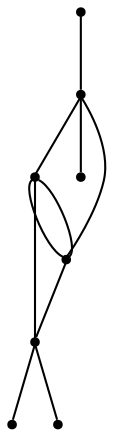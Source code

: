 graph {
  node [shape=point,comment="{\"directed\":false,\"doi\":\"10.1007/978-3-319-50106-2_25\",\"figure\":\"4 (2)\"}"]

  v0 [pos="1184.289672348436,721.5752443680276"]
  v1 [pos="1146.8149193812774,730.4535570984469"]
  v2 [pos="1092.6490652120583,816.3776887996243"]
  v3 [pos="1105.8406732287413,724.702786464831"]
  v4 [pos="1093.2825330291646,638.5973346128135"]
  v5 [pos="1035.4743342942095,729.4763740656447"]
  v6 [pos="1008.068918549245,761.6988057320686"]
  v7 [pos="1007.9563829470242,700.4304628744859"]

  v0 -- v1 [id="-1",pos="1184.289672348436,721.5752443680276 1185.6305931066404,723.2285865535421 1184.0719138120294,725.824806240953 1176.8291930362382,727.7333892069241 1175.8373408969862,728.0251292918109 1174.7579910949821,728.3001458278037 1173.6202671255312,728.5585659901794 1167.9068477953747,729.8420824708767 1160.4681475162386,730.69638239251 1146.8149193812774,730.4535570984469"]
  v1 -- v2 [id="-2",pos="1146.8149193812774,730.4535570984469 1147.115978744868,736.2679312673524 1146.8368255911744,740.0351809031665 1146.4158702660143,743.7815737935921 1145.0156533083064,762.0675981377622 1140.0691102955864,777.6990293424886 1132.947080336586,789.6799578154663 1131.5135430480043,792.0719975960394 1130.0049714265392,794.3223005306639 1128.4171686366226,796.410137049228 1117.9155414538138,811.5581750269907 1104.105027367677,814.6586446867539 1092.6490652120583,816.3776887996243"]
  v1 -- v4 [id="-4",pos="1146.8149193812774,730.4535570984469 1147.8995152277416,713.6354374893662 1144.932352481122,694.5701466368511 1138.6271793358687,678.7428655059147 1137.4145482103697,675.6923757299182 1136.0725782432733,672.8169427223814 1134.6223807892547,670.1123696991713 1124.5166550950332,651.1804221243387 1109.201639046164,640.7914101782006 1093.2825330291646,638.5973346128135"]
  v1 -- v3 [id="-5",pos="1146.8149193812774,730.4535570984469 1137.514509202991,730.9755321249976 1128.5047934762104,730.3088157365848 1121.0410393605011,729.0336292365154 1119.6033052363516,728.7836026424058 1118.2531959517898,728.5168524994023 1116.977993823276,728.225176002154 1108.0723087478493,726.208176112745 1103.2383172344546,723.2494432989307 1105.8406732287413,724.702786464831"]
  v4 -- v5 [id="-6",pos="1093.2825330291646,638.5973346128135 1074.7087377501132,640.9665305342987 1059.2770369547684,651.2888390477764 1049.1545875066922,670.1749399353371 1047.7085232998243,672.8753797620525 1046.3666805095631,675.7424192013232 1045.1581190427967,678.7887121931866 1038.8738028985483,694.5868701857449 1035.9858713203803,713.6438310576323 1035.4743342942095,729.4763740656447"]
  v2 -- v4 [id="-7",pos="1092.6490652120583,816.3776887996243 1071.0872501853823,818.2007304950649 1050.5465379700993,816.188054565066 1031.664338865213,811.2247850389653 1028.0179246407445,810.1496452492387 1024.5632294956351,808.9619553395798 1021.2251555085837,807.6534489169993 1004.6058774243128,801.1358431583416 991.0829101630059,791.7927842759135 983.5108649719572,780.1577725557222 982.3648109197878,778.5450628711325 981.3438352852303,776.9197628341435 980.4603378097356,775.2695364429097 979.5769039226586,773.6193100516758 978.835081441795,771.9440301309204 978.2516577094167,770.2396270717869 977.4390613196551,768.551883973909 976.693105591641,766.8516776989085 976.0179873609425,765.147274639775 973.9884994216961,760.0339382870978 972.5590953802649,754.8707492259308 971.650607656615,749.7740728345092 971.4714154955424,747.8696230650327 971.3672576673532,745.9569069025667 971.3297405009114,744.0482603489572 971.2838932517512,742.1396137953477 971.3130803354745,740.2268976328818 971.3922479155084,738.3182510792723 971.3922479155084,736.3429646806406 971.4297650819502,734.3552151048865 971.4880756609792,732.3548751767332 971.5464498284258,729.066885571388 971.7089818240617,725.7788959660427 972.0256521441972,722.4951031448305 972.1840508926828,720.853143146586 972.3799032191923,719.2155071077515 972.6174695477116,717.573547109507 974.6719477351132,701.4503926971892 978.6100420315621,684.8395210984979 993.0665508530919,670.5457830423683 994.3334228988872,669.1580464223665 995.66693560643,667.7787033706308 997.0796794824242,666.428483457273 998.4299159438216,665.1075138575701 999.859256396835,663.811470612112 1001.3636947711498,662.552944073298 1002.8680695570467,661.290220750351 1004.4475422642449,660.0609445251918 1006.1436361295011,658.8607914384105 1008.8649024648829,656.9062346098907 1011.8236715403664,655.1185317444796 1014.9658296124906,653.443251823724 1018.9956819956775,651.3262921667821 1023.3046875325582,649.3969160430607 1027.8304023969533,647.679922631528 1030.1015899118695,646.8256862975331 1032.4269547586641,646.0172330631717 1034.7981668546188,645.26295649671 1051.6258877721036,640.9372166330056 1069.9996338890774,636.2365640534136 1093.2825330291646,638.5973346128135"]
  v4 -- v2 [id="-8",pos="1093.2825330291646,638.5973346128135 1071.0872501853823,636.9075408135977 1052.7135040684084,637.5783903985052 1034.223073204959,640.1163002215218 1030.3349594048207,640.6038902326184 1026.4884960182746,641.2040303636475 1022.6837466337382,641.9583069301092 1018.8831304963522,642.712583496571 1015.1242283609761,643.6167997143324 1011.4402969700657,644.696136288192 1008.5690255573346,645.5880165041077 1005.7893850545062,646.5839260964129 1003.1097691327165,647.6716562385386 995.1001720394886,650.9261987460961 988.007392752629,654.9851248791587 982.0397469285161,659.3483814495071 979.9144312437992,660.8527377982977 977.8766132218344,662.3946108537322 975.9388197809085,663.9448774774329 973.9884994216961,665.4950169258569 972.1340068079545,667.0619435108132 970.3670754453829,668.6122101345138 968.7584792428789,670.0999065220489 967.1957302895353,671.5917996937169 965.6788285853518,673.0670329041293 964.1619268811684,674.5463357233982 962.686675590577,676.0091057566882 961.2489414664274,677.4510190445897 960.2821431637484,678.7136151922599 959.3778522756666,679.9847320834732 958.5110149656088,681.2599185835427 957.4192018337358,682.7476149710776 956.4065562818967,684.2437049268786 955.4480244735184,685.7438644915361 950.1513636329539,695.5245335012943 946.4716290776116,705.5009252619856 944.2129048925643,715.5816007496198 943.7670229076667,717.5944038548955 943.3711214190795,719.6154733531607 943.033594097939,721.6366700267026 942.6834762700944,723.6244196024567 942.4959540263033,725.6163659623438 942.4543036127112,727.6042427133747 942.4043231164006,729.5961890732618 942.4959540263033,731.588135433149 942.7085301066674,733.5758850089031 942.8460082657302,735.5220482691567 942.9418995996186,737.4680843541337 943.0127370969342,739.4184443985204 943.2335796715989,741.0644740056212 943.4169686682397,742.7355571422436 943.6086241591812,744.4191034559885 943.79620999139,746.1069737291432 943.9961955650499,747.8113767882767 944.2546188945742,749.5157798474102 945.0172347880251,753.1912725210423 946.1049146727478,756.8418388404294 947.5051316304556,760.4464948849063 948.2093733564599,762.2467881027166 948.9928462509158,764.0386877522607 949.8055062290949,765.8139274405494 952.9517975483695,776.8280694595998 961.4865077949468,786.6711815302469 973.0674847797598,795.2766238074687 975.0053418091034,796.710143527104 977.0139727473447,798.1103433242283 979.105968101188,799.4772231988416 988.6616539823227,806.6991256401946 1000.7969312042084,811.4623484559523 1014.1240461390057,814.4460076240116 1017.4579232904891,815.1963417568938 1020.8667711864383,815.8296746351572 1024.3298600026837,816.3630477458873 1046.2291387620824,820.2177303844737 1068.9244809226411,818.876031214659 1092.6490652120583,816.3776887996243"]
  v2 -- v5 [id="-9",pos="1092.6490652120583,816.3776887996243 1080.8345915574585,814.8545582006021 1066.853278981385,811.6957786764448 1056.1432089653626,796.5018940114101 1054.5262826801404,794.4057275122183 1052.9801938922335,792.1512277934607 1051.525799602647,789.7508580322598 1044.2580249902828,777.7408064209042 1039.1613497233782,762.0884548831507 1037.6444480191947,743.7982973424861 1037.194369198729,740.0477076679274 1036.8984922911807,736.2805216197515 1035.4743342942095,729.4763740656447"]
  v5 -- v6 [id="-11",pos="1035.4743342942095,729.4763740656447 1036.5322880274093,734.4041741309344 1035.16454984332,738.7787353266749 1033.156313909659,742.9230770878258 1032.5478363407078,744.6483368923479 1031.8269344492667,746.3068932642095 1030.9351068910535,747.9196665364376 1025.717613630523,754.9998957194803 1017.9246622763917,760.4131749623953 1008.068918549245,761.6988057320686"]
  v5 -- v7 [id="-12",pos="1035.4743342942095,729.4763740656447 1036.8610387131566,727.9209091525063 1034.8732011875024,722.0283698791225 1031.6476786997762,716.6526073428516 1030.9559003036406,715.1523841905558 1030.176624244753,713.7146676867875 1029.2473431085157,712.3311278509187 1024.0006627642617,706.2801917703306 1016.6203366525723,701.8295657848482 1007.9563829470242,700.4304628744859"]
}